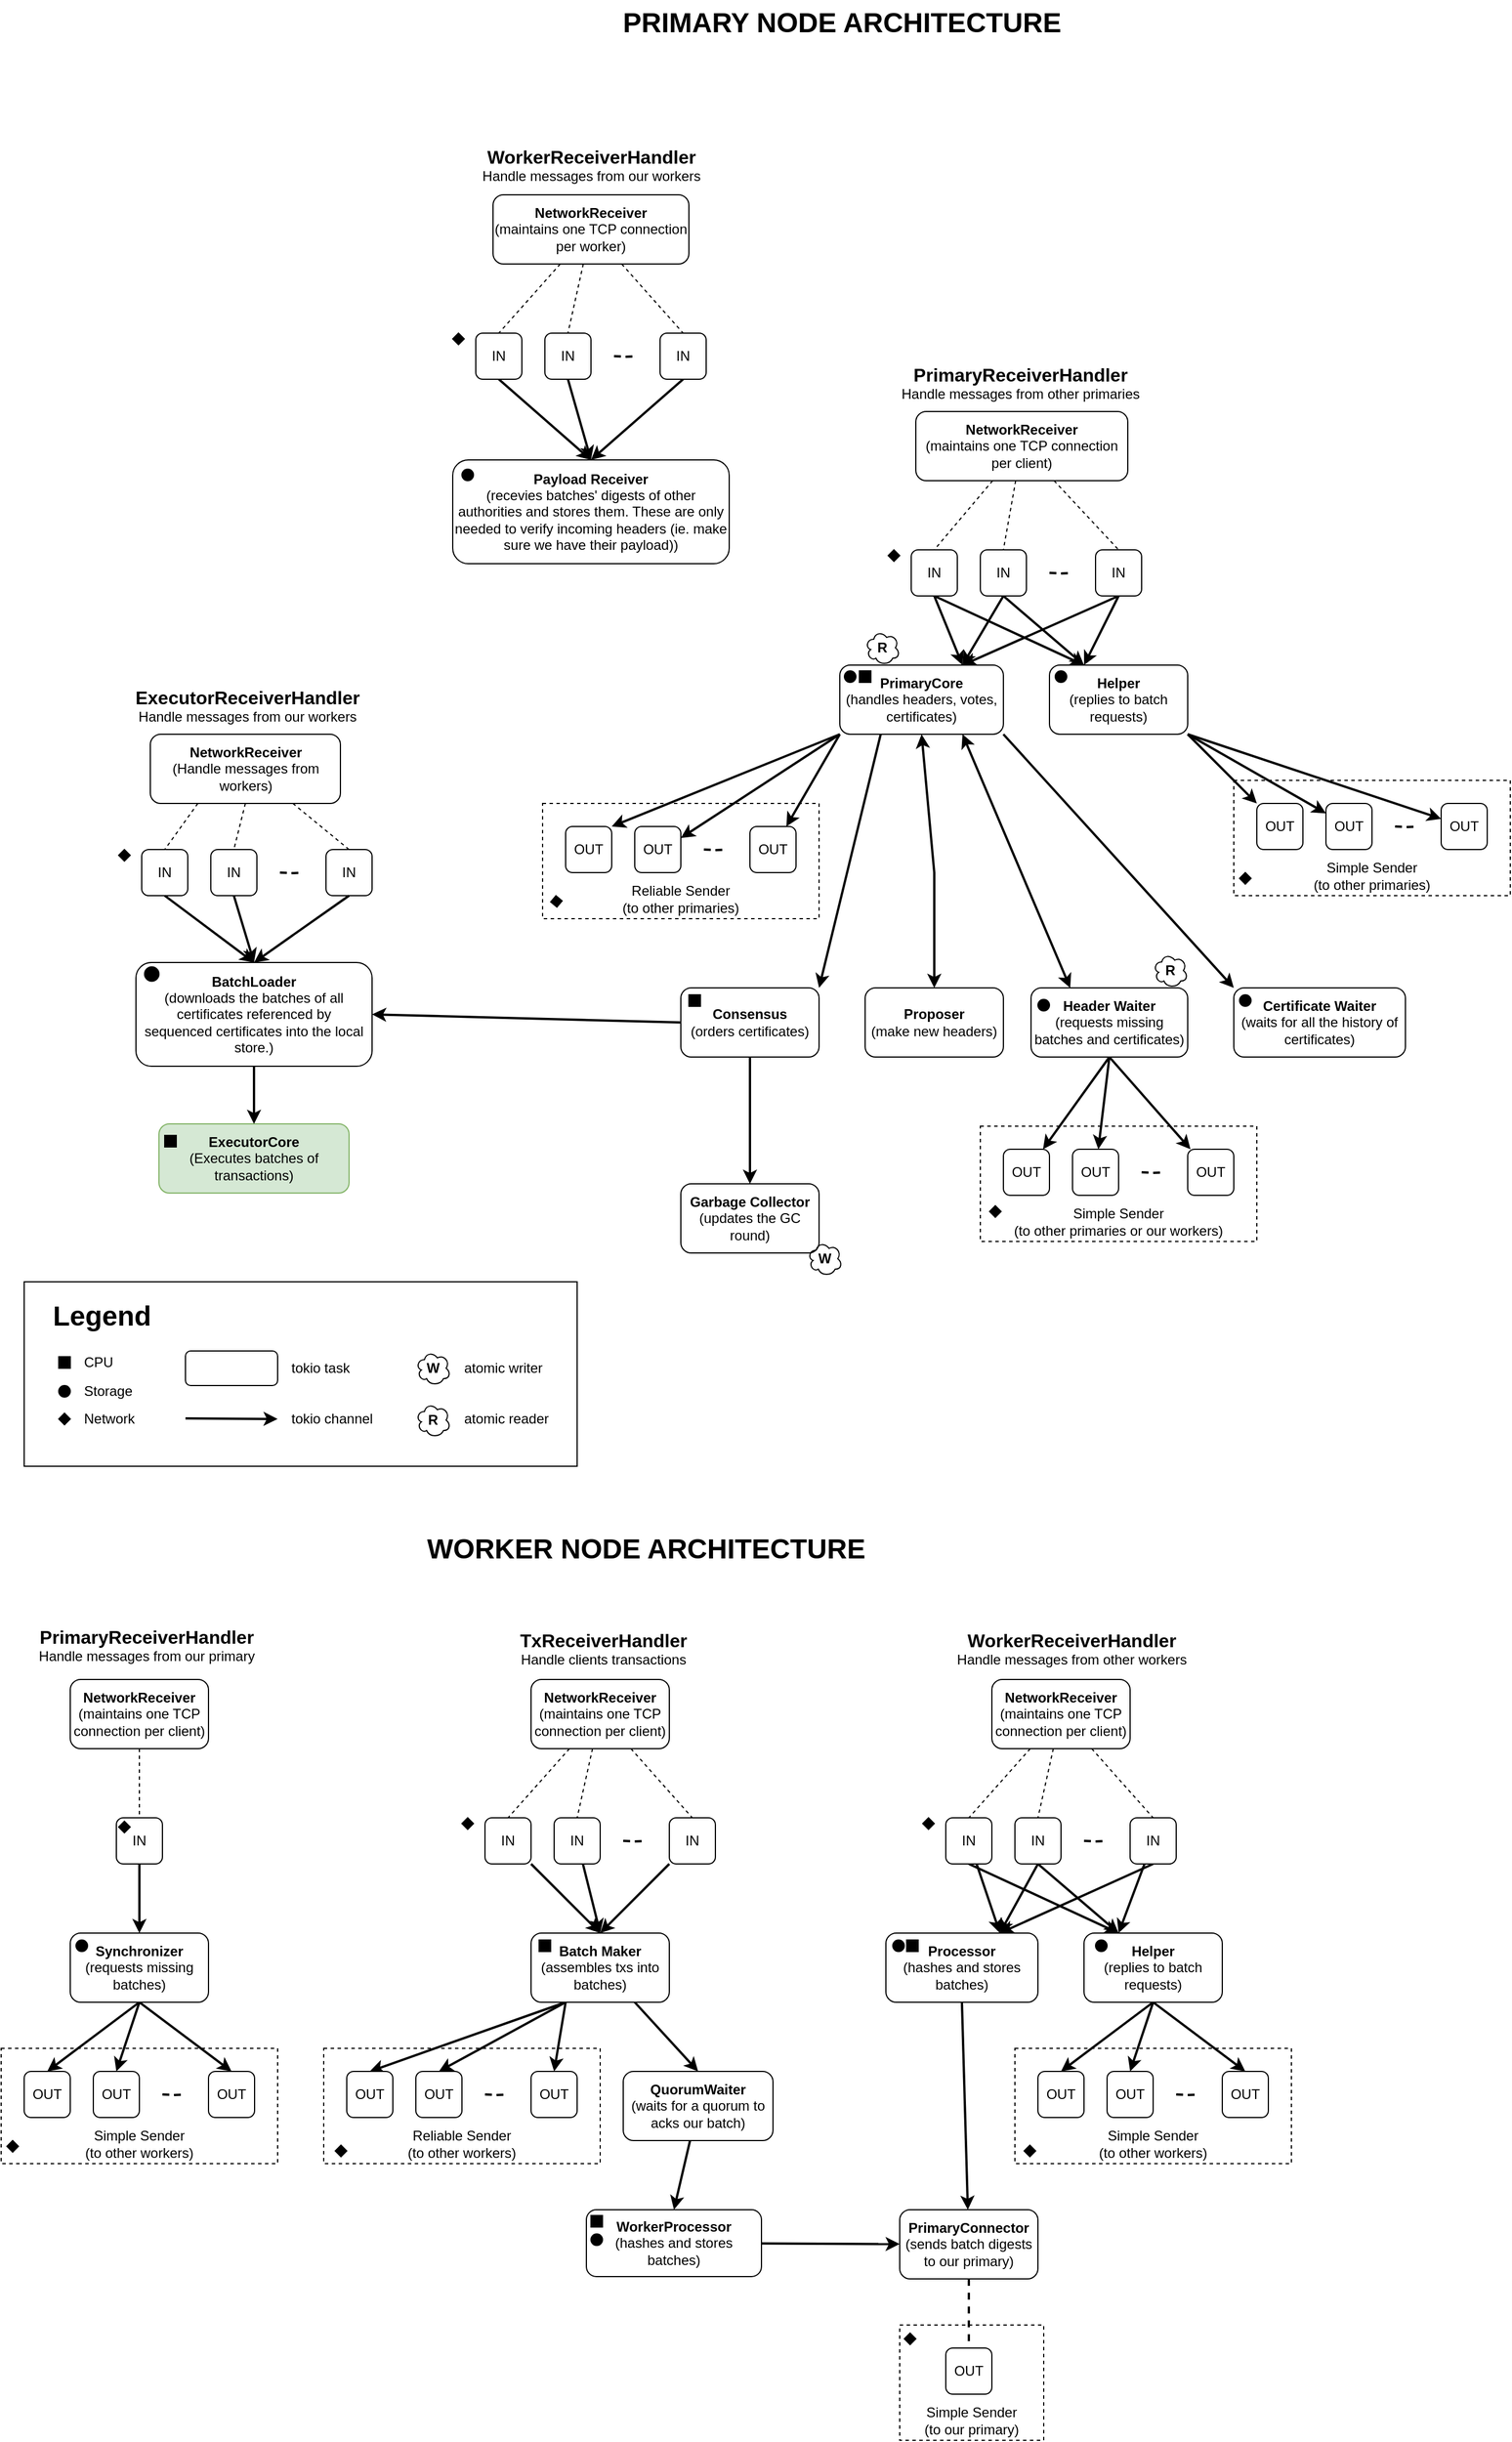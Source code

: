 <mxfile version="20.7.4" type="device"><diagram name="Mundis Architecture" id="eWdeT5AcJQXGYYXO-Hpa"><mxGraphModel dx="938" dy="1017" grid="0" gridSize="10" guides="1" tooltips="1" connect="1" arrows="1" fold="1" page="0" pageScale="1" pageWidth="850" pageHeight="1100" math="0" shadow="0"><root><mxCell id="0"/><mxCell id="1" parent="0"/><mxCell id="_RsEXBhHLz2z6lFNZUiC-2" style="edgeStyle=none;rounded=0;jumpSize=6;orthogonalLoop=1;jettySize=auto;html=1;startArrow=none;startFill=0;endArrow=classic;endFill=1;strokeWidth=2;entryX=0.5;entryY=0;entryDx=0;entryDy=0;exitX=0.5;exitY=1;exitDx=0;exitDy=0;" parent="1" source="_RsEXBhHLz2z6lFNZUiC-3" target="_RsEXBhHLz2z6lFNZUiC-42" edge="1"><mxGeometry relative="1" as="geometry"/></mxCell><mxCell id="_RsEXBhHLz2z6lFNZUiC-3" value="IN" style="rounded=1;whiteSpace=wrap;html=1;" parent="1" vertex="1"><mxGeometry x="482" y="162" width="40" height="40" as="geometry"/></mxCell><mxCell id="_RsEXBhHLz2z6lFNZUiC-4" style="edgeStyle=none;rounded=0;jumpSize=6;orthogonalLoop=1;jettySize=auto;html=1;entryX=0.5;entryY=0;entryDx=0;entryDy=0;strokeWidth=1;endArrow=none;endFill=0;dashed=1;" parent="1" source="_RsEXBhHLz2z6lFNZUiC-7" target="_RsEXBhHLz2z6lFNZUiC-11" edge="1"><mxGeometry relative="1" as="geometry"/></mxCell><mxCell id="_RsEXBhHLz2z6lFNZUiC-5" style="edgeStyle=none;rounded=0;jumpSize=6;orthogonalLoop=1;jettySize=auto;html=1;entryX=0.5;entryY=0;entryDx=0;entryDy=0;strokeWidth=1;endArrow=none;endFill=0;dashed=1;" parent="1" source="_RsEXBhHLz2z6lFNZUiC-7" target="_RsEXBhHLz2z6lFNZUiC-3" edge="1"><mxGeometry relative="1" as="geometry"/></mxCell><mxCell id="_RsEXBhHLz2z6lFNZUiC-6" style="edgeStyle=none;rounded=0;jumpSize=6;orthogonalLoop=1;jettySize=auto;html=1;entryX=0.5;entryY=0;entryDx=0;entryDy=0;strokeWidth=1;endArrow=none;endFill=0;dashed=1;" parent="1" source="_RsEXBhHLz2z6lFNZUiC-7" target="_RsEXBhHLz2z6lFNZUiC-9" edge="1"><mxGeometry relative="1" as="geometry"/></mxCell><mxCell id="_RsEXBhHLz2z6lFNZUiC-7" value="&lt;b&gt;NetworkReceiver&lt;br&gt;&lt;/b&gt;(maintains one TCP connection per worker)" style="rounded=1;whiteSpace=wrap;html=1;" parent="1" vertex="1"><mxGeometry x="497" y="42" width="170" height="60" as="geometry"/></mxCell><mxCell id="_RsEXBhHLz2z6lFNZUiC-8" style="edgeStyle=none;rounded=0;jumpSize=6;orthogonalLoop=1;jettySize=auto;html=1;startArrow=none;startFill=0;endArrow=classic;endFill=1;strokeWidth=2;entryX=0.5;entryY=0;entryDx=0;entryDy=0;exitX=0.5;exitY=1;exitDx=0;exitDy=0;" parent="1" source="_RsEXBhHLz2z6lFNZUiC-9" target="_RsEXBhHLz2z6lFNZUiC-42" edge="1"><mxGeometry relative="1" as="geometry"/></mxCell><mxCell id="_RsEXBhHLz2z6lFNZUiC-9" value="IN" style="rounded=1;whiteSpace=wrap;html=1;" parent="1" vertex="1"><mxGeometry x="642" y="162" width="40" height="40" as="geometry"/></mxCell><mxCell id="_RsEXBhHLz2z6lFNZUiC-10" style="edgeStyle=none;rounded=0;jumpSize=6;orthogonalLoop=1;jettySize=auto;html=1;startArrow=none;startFill=0;endArrow=classic;endFill=1;strokeWidth=2;entryX=0.5;entryY=0;entryDx=0;entryDy=0;exitX=0.5;exitY=1;exitDx=0;exitDy=0;" parent="1" source="_RsEXBhHLz2z6lFNZUiC-11" target="_RsEXBhHLz2z6lFNZUiC-42" edge="1"><mxGeometry relative="1" as="geometry"/></mxCell><mxCell id="_RsEXBhHLz2z6lFNZUiC-11" value="IN" style="rounded=1;whiteSpace=wrap;html=1;" parent="1" vertex="1"><mxGeometry x="542" y="162" width="40" height="40" as="geometry"/></mxCell><mxCell id="_RsEXBhHLz2z6lFNZUiC-12" value="" style="endArrow=none;dashed=1;html=1;rounded=0;edgeStyle=orthogonalEdgeStyle;jumpSize=6;strokeWidth=2;" parent="1" edge="1"><mxGeometry width="50" height="50" relative="1" as="geometry"><mxPoint x="602" y="182.0" as="sourcePoint"/><mxPoint x="622" y="182.0" as="targetPoint"/></mxGeometry></mxCell><mxCell id="_RsEXBhHLz2z6lFNZUiC-13" value="" style="rhombus;whiteSpace=wrap;html=1;strokeColor=#000000;fillColor=#000000;align=center;" parent="1" vertex="1"><mxGeometry x="462" y="162" width="10" height="10" as="geometry"/></mxCell><mxCell id="_RsEXBhHLz2z6lFNZUiC-14" style="edgeStyle=none;rounded=0;jumpSize=6;orthogonalLoop=1;jettySize=auto;html=1;startArrow=none;startFill=0;endArrow=classic;endFill=1;strokeWidth=2;entryX=0.75;entryY=0;entryDx=0;entryDy=0;exitX=0.5;exitY=1;exitDx=0;exitDy=0;" parent="1" source="_RsEXBhHLz2z6lFNZUiC-16" target="_RsEXBhHLz2z6lFNZUiC-40" edge="1"><mxGeometry relative="1" as="geometry"/></mxCell><mxCell id="_RsEXBhHLz2z6lFNZUiC-15" style="edgeStyle=none;rounded=0;jumpSize=6;orthogonalLoop=1;jettySize=auto;html=1;startArrow=none;startFill=0;endArrow=classic;endFill=1;strokeWidth=2;exitX=0.5;exitY=1;exitDx=0;exitDy=0;entryX=0.25;entryY=0;entryDx=0;entryDy=0;" parent="1" source="_RsEXBhHLz2z6lFNZUiC-16" target="_RsEXBhHLz2z6lFNZUiC-52" edge="1"><mxGeometry relative="1" as="geometry"/></mxCell><mxCell id="_RsEXBhHLz2z6lFNZUiC-16" value="IN" style="rounded=1;whiteSpace=wrap;html=1;" parent="1" vertex="1"><mxGeometry x="860" y="350" width="40" height="40" as="geometry"/></mxCell><mxCell id="_RsEXBhHLz2z6lFNZUiC-17" style="edgeStyle=none;rounded=0;jumpSize=6;orthogonalLoop=1;jettySize=auto;html=1;entryX=0.5;entryY=0;entryDx=0;entryDy=0;strokeWidth=1;endArrow=none;endFill=0;dashed=1;" parent="1" source="_RsEXBhHLz2z6lFNZUiC-20" target="_RsEXBhHLz2z6lFNZUiC-26" edge="1"><mxGeometry relative="1" as="geometry"/></mxCell><mxCell id="_RsEXBhHLz2z6lFNZUiC-18" style="edgeStyle=none;rounded=0;jumpSize=6;orthogonalLoop=1;jettySize=auto;html=1;entryX=0.5;entryY=0;entryDx=0;entryDy=0;strokeWidth=1;endArrow=none;endFill=0;dashed=1;" parent="1" source="_RsEXBhHLz2z6lFNZUiC-20" target="_RsEXBhHLz2z6lFNZUiC-16" edge="1"><mxGeometry relative="1" as="geometry"/></mxCell><mxCell id="_RsEXBhHLz2z6lFNZUiC-19" style="edgeStyle=none;rounded=0;jumpSize=6;orthogonalLoop=1;jettySize=auto;html=1;entryX=0.5;entryY=0;entryDx=0;entryDy=0;strokeWidth=1;endArrow=none;endFill=0;dashed=1;" parent="1" source="_RsEXBhHLz2z6lFNZUiC-20" target="_RsEXBhHLz2z6lFNZUiC-23" edge="1"><mxGeometry relative="1" as="geometry"/></mxCell><mxCell id="_RsEXBhHLz2z6lFNZUiC-20" value="&lt;b&gt;NetworkReceiver&lt;br&gt;&lt;/b&gt;(maintains one TCP connection per client)" style="rounded=1;whiteSpace=wrap;html=1;" parent="1" vertex="1"><mxGeometry x="864" y="230" width="184" height="60" as="geometry"/></mxCell><mxCell id="_RsEXBhHLz2z6lFNZUiC-21" style="edgeStyle=none;rounded=0;jumpSize=6;orthogonalLoop=1;jettySize=auto;html=1;startArrow=none;startFill=0;endArrow=classic;endFill=1;strokeWidth=2;exitX=0.5;exitY=1;exitDx=0;exitDy=0;entryX=0.75;entryY=0;entryDx=0;entryDy=0;" parent="1" source="_RsEXBhHLz2z6lFNZUiC-23" target="_RsEXBhHLz2z6lFNZUiC-40" edge="1"><mxGeometry relative="1" as="geometry"/></mxCell><mxCell id="_RsEXBhHLz2z6lFNZUiC-22" style="edgeStyle=none;rounded=0;jumpSize=6;orthogonalLoop=1;jettySize=auto;html=1;startArrow=none;startFill=0;endArrow=classic;endFill=1;strokeWidth=2;exitX=0.5;exitY=1;exitDx=0;exitDy=0;entryX=0.25;entryY=0;entryDx=0;entryDy=0;" parent="1" source="_RsEXBhHLz2z6lFNZUiC-23" target="_RsEXBhHLz2z6lFNZUiC-52" edge="1"><mxGeometry relative="1" as="geometry"/></mxCell><mxCell id="_RsEXBhHLz2z6lFNZUiC-23" value="IN" style="rounded=1;whiteSpace=wrap;html=1;" parent="1" vertex="1"><mxGeometry x="1020" y="350" width="40" height="40" as="geometry"/></mxCell><mxCell id="_RsEXBhHLz2z6lFNZUiC-24" style="edgeStyle=none;rounded=0;jumpSize=6;orthogonalLoop=1;jettySize=auto;html=1;startArrow=none;startFill=0;endArrow=classic;endFill=1;strokeWidth=2;exitX=0.5;exitY=1;exitDx=0;exitDy=0;entryX=0.75;entryY=0;entryDx=0;entryDy=0;" parent="1" source="_RsEXBhHLz2z6lFNZUiC-26" target="_RsEXBhHLz2z6lFNZUiC-40" edge="1"><mxGeometry relative="1" as="geometry"/></mxCell><mxCell id="_RsEXBhHLz2z6lFNZUiC-25" style="edgeStyle=none;rounded=0;jumpSize=6;orthogonalLoop=1;jettySize=auto;html=1;startArrow=none;startFill=0;endArrow=classic;endFill=1;strokeWidth=2;exitX=0.5;exitY=1;exitDx=0;exitDy=0;entryX=0.25;entryY=0;entryDx=0;entryDy=0;" parent="1" source="_RsEXBhHLz2z6lFNZUiC-26" target="_RsEXBhHLz2z6lFNZUiC-52" edge="1"><mxGeometry relative="1" as="geometry"><mxPoint x="990" y="440" as="targetPoint"/></mxGeometry></mxCell><mxCell id="_RsEXBhHLz2z6lFNZUiC-26" value="IN" style="rounded=1;whiteSpace=wrap;html=1;" parent="1" vertex="1"><mxGeometry x="920" y="350" width="40" height="40" as="geometry"/></mxCell><mxCell id="_RsEXBhHLz2z6lFNZUiC-27" value="" style="endArrow=none;dashed=1;html=1;rounded=0;edgeStyle=orthogonalEdgeStyle;jumpSize=6;strokeWidth=2;" parent="1" edge="1"><mxGeometry width="50" height="50" relative="1" as="geometry"><mxPoint x="980" y="370.0" as="sourcePoint"/><mxPoint x="1000" y="370.0" as="targetPoint"/></mxGeometry></mxCell><mxCell id="_RsEXBhHLz2z6lFNZUiC-28" value="" style="rhombus;whiteSpace=wrap;html=1;strokeColor=#000000;fillColor=#000000;align=center;" parent="1" vertex="1"><mxGeometry x="840" y="350" width="10" height="10" as="geometry"/></mxCell><mxCell id="_RsEXBhHLz2z6lFNZUiC-29" value="&lt;font style=&quot;&quot;&gt;&lt;span style=&quot;font-size: 16px;&quot;&gt;&lt;b&gt;WorkerReceiverHandler&lt;br&gt;&lt;/b&gt;&lt;/span&gt;Handle messages from our workers&lt;br&gt;&lt;/font&gt;" style="text;html=1;strokeColor=none;fillColor=none;align=center;verticalAlign=middle;whiteSpace=wrap;rounded=0;dashed=1;" parent="1" vertex="1"><mxGeometry x="477.5" y="-16" width="209" height="64" as="geometry"/></mxCell><mxCell id="_RsEXBhHLz2z6lFNZUiC-30" value="&lt;font style=&quot;&quot;&gt;&lt;span style=&quot;font-size: 16px;&quot;&gt;&lt;b&gt;PrimaryReceiverHandler&lt;/b&gt;&lt;/span&gt;&lt;br&gt;&lt;font style=&quot;font-size: 12px;&quot;&gt;Handle messages from other primaries&lt;/font&gt;&lt;/font&gt;" style="text;html=1;strokeColor=none;fillColor=none;align=center;verticalAlign=middle;whiteSpace=wrap;rounded=0;dashed=1;" parent="1" vertex="1"><mxGeometry x="849" y="172" width="212" height="65" as="geometry"/></mxCell><mxCell id="_RsEXBhHLz2z6lFNZUiC-33" style="edgeStyle=none;rounded=0;jumpSize=6;orthogonalLoop=1;jettySize=auto;html=1;startArrow=none;startFill=0;endArrow=classic;endFill=1;strokeWidth=2;exitX=0;exitY=1;exitDx=0;exitDy=0;" parent="1" source="_RsEXBhHLz2z6lFNZUiC-40" target="_RsEXBhHLz2z6lFNZUiC-57" edge="1"><mxGeometry relative="1" as="geometry"/></mxCell><mxCell id="_RsEXBhHLz2z6lFNZUiC-34" style="edgeStyle=none;rounded=0;jumpSize=6;orthogonalLoop=1;jettySize=auto;html=1;startArrow=none;startFill=0;endArrow=classic;endFill=1;strokeWidth=2;entryX=1;entryY=0;entryDx=0;entryDy=0;exitX=0;exitY=1;exitDx=0;exitDy=0;" parent="1" source="_RsEXBhHLz2z6lFNZUiC-40" target="_RsEXBhHLz2z6lFNZUiC-56" edge="1"><mxGeometry relative="1" as="geometry"><mxPoint x="710" y="530" as="targetPoint"/></mxGeometry></mxCell><mxCell id="_RsEXBhHLz2z6lFNZUiC-35" style="edgeStyle=none;rounded=0;jumpSize=6;orthogonalLoop=1;jettySize=auto;html=1;entryX=1;entryY=0.25;entryDx=0;entryDy=0;startArrow=none;startFill=0;endArrow=classic;endFill=1;strokeWidth=2;exitX=0;exitY=1;exitDx=0;exitDy=0;" parent="1" source="_RsEXBhHLz2z6lFNZUiC-40" target="_RsEXBhHLz2z6lFNZUiC-58" edge="1"><mxGeometry relative="1" as="geometry"/></mxCell><mxCell id="_RsEXBhHLz2z6lFNZUiC-36" style="edgeStyle=none;rounded=0;jumpSize=6;orthogonalLoop=1;jettySize=auto;html=1;exitX=0.5;exitY=1;exitDx=0;exitDy=0;entryX=0.5;entryY=0;entryDx=0;entryDy=0;startArrow=classic;startFill=1;endArrow=classic;endFill=1;strokeWidth=2;" parent="1" source="_RsEXBhHLz2z6lFNZUiC-40" target="_RsEXBhHLz2z6lFNZUiC-48" edge="1"><mxGeometry relative="1" as="geometry"><Array as="points"><mxPoint x="880" y="630"/></Array></mxGeometry></mxCell><mxCell id="_RsEXBhHLz2z6lFNZUiC-37" style="edgeStyle=none;rounded=0;jumpSize=6;orthogonalLoop=1;jettySize=auto;html=1;entryX=1;entryY=0;entryDx=0;entryDy=0;startArrow=none;startFill=0;endArrow=classic;endFill=1;strokeWidth=2;exitX=0.25;exitY=1;exitDx=0;exitDy=0;" parent="1" source="_RsEXBhHLz2z6lFNZUiC-40" target="_RsEXBhHLz2z6lFNZUiC-54" edge="1"><mxGeometry relative="1" as="geometry"/></mxCell><mxCell id="_RsEXBhHLz2z6lFNZUiC-38" style="edgeStyle=none;rounded=0;jumpSize=6;orthogonalLoop=1;jettySize=auto;html=1;entryX=0.25;entryY=0;entryDx=0;entryDy=0;startArrow=classic;startFill=1;endArrow=classic;endFill=1;strokeWidth=2;exitX=0.75;exitY=1;exitDx=0;exitDy=0;" parent="1" source="_RsEXBhHLz2z6lFNZUiC-40" target="_RsEXBhHLz2z6lFNZUiC-46" edge="1"><mxGeometry relative="1" as="geometry"/></mxCell><mxCell id="_RsEXBhHLz2z6lFNZUiC-39" style="edgeStyle=none;rounded=0;jumpSize=6;orthogonalLoop=1;jettySize=auto;html=1;entryX=0;entryY=0;entryDx=0;entryDy=0;startArrow=none;startFill=0;endArrow=classic;endFill=1;strokeWidth=2;exitX=1;exitY=1;exitDx=0;exitDy=0;" parent="1" source="_RsEXBhHLz2z6lFNZUiC-40" target="_RsEXBhHLz2z6lFNZUiC-47" edge="1"><mxGeometry relative="1" as="geometry"/></mxCell><mxCell id="_RsEXBhHLz2z6lFNZUiC-40" value="&lt;b&gt;PrimaryCore&lt;br&gt;&lt;/b&gt;(handles headers, votes, certificates)" style="rounded=1;whiteSpace=wrap;html=1;" parent="1" vertex="1"><mxGeometry x="798" y="450" width="142" height="60" as="geometry"/></mxCell><mxCell id="_RsEXBhHLz2z6lFNZUiC-41" value="&lt;b&gt;Garbage Collector&lt;br&gt;&lt;/b&gt;(updates the GC round)" style="rounded=1;whiteSpace=wrap;html=1;" parent="1" vertex="1"><mxGeometry x="660" y="900" width="120" height="60" as="geometry"/></mxCell><mxCell id="_RsEXBhHLz2z6lFNZUiC-42" value="&lt;b&gt;Payload Receiver&lt;br&gt;&lt;/b&gt;(recevies batches' digests of other authorities and stores them. These are only needed to verify incoming headers (ie. make sure we have their payload))" style="rounded=1;whiteSpace=wrap;html=1;" parent="1" vertex="1"><mxGeometry x="462" y="272" width="240" height="90" as="geometry"/></mxCell><mxCell id="_RsEXBhHLz2z6lFNZUiC-43" style="edgeStyle=none;rounded=0;jumpSize=6;orthogonalLoop=1;jettySize=auto;html=1;startArrow=none;startFill=0;endArrow=classic;endFill=1;strokeWidth=2;exitX=0.5;exitY=1;exitDx=0;exitDy=0;" parent="1" source="_RsEXBhHLz2z6lFNZUiC-46" target="_RsEXBhHLz2z6lFNZUiC-69" edge="1"><mxGeometry relative="1" as="geometry"/></mxCell><mxCell id="_RsEXBhHLz2z6lFNZUiC-44" style="edgeStyle=none;rounded=0;jumpSize=6;orthogonalLoop=1;jettySize=auto;html=1;startArrow=none;startFill=0;endArrow=classic;endFill=1;strokeWidth=2;exitX=0.5;exitY=1;exitDx=0;exitDy=0;" parent="1" source="_RsEXBhHLz2z6lFNZUiC-46" target="_RsEXBhHLz2z6lFNZUiC-68" edge="1"><mxGeometry relative="1" as="geometry"/></mxCell><mxCell id="_RsEXBhHLz2z6lFNZUiC-45" style="edgeStyle=none;rounded=0;jumpSize=6;orthogonalLoop=1;jettySize=auto;html=1;startArrow=none;startFill=0;endArrow=classic;endFill=1;strokeWidth=2;exitX=0.5;exitY=1;exitDx=0;exitDy=0;" parent="1" source="_RsEXBhHLz2z6lFNZUiC-46" target="_RsEXBhHLz2z6lFNZUiC-67" edge="1"><mxGeometry relative="1" as="geometry"/></mxCell><mxCell id="_RsEXBhHLz2z6lFNZUiC-46" value="&lt;b&gt;Header Waiter&lt;br&gt;&lt;/b&gt;(requests missing batches and certificates)" style="rounded=1;whiteSpace=wrap;html=1;" parent="1" vertex="1"><mxGeometry x="964" y="730" width="136" height="60" as="geometry"/></mxCell><mxCell id="_RsEXBhHLz2z6lFNZUiC-47" value="&lt;b&gt;Certificate Waiter&lt;br&gt;&lt;/b&gt;(waits for all the history of certificates)" style="rounded=1;whiteSpace=wrap;html=1;" parent="1" vertex="1"><mxGeometry x="1140" y="730" width="149" height="60" as="geometry"/></mxCell><mxCell id="_RsEXBhHLz2z6lFNZUiC-48" value="&lt;b&gt;Proposer&lt;br&gt;&lt;/b&gt;(make new headers)" style="rounded=1;whiteSpace=wrap;html=1;" parent="1" vertex="1"><mxGeometry x="820" y="730" width="120" height="60" as="geometry"/></mxCell><mxCell id="_RsEXBhHLz2z6lFNZUiC-49" style="edgeStyle=none;rounded=0;jumpSize=6;orthogonalLoop=1;jettySize=auto;html=1;endArrow=classic;endFill=1;strokeWidth=2;startArrow=none;startFill=0;exitX=1;exitY=1;exitDx=0;exitDy=0;" parent="1" source="_RsEXBhHLz2z6lFNZUiC-52" target="_RsEXBhHLz2z6lFNZUiC-63" edge="1"><mxGeometry relative="1" as="geometry"/></mxCell><mxCell id="_RsEXBhHLz2z6lFNZUiC-50" style="edgeStyle=none;rounded=0;jumpSize=6;orthogonalLoop=1;jettySize=auto;html=1;endArrow=classic;endFill=1;strokeWidth=2;startArrow=none;startFill=0;exitX=1;exitY=1;exitDx=0;exitDy=0;" parent="1" source="_RsEXBhHLz2z6lFNZUiC-52" target="_RsEXBhHLz2z6lFNZUiC-64" edge="1"><mxGeometry relative="1" as="geometry"/></mxCell><mxCell id="_RsEXBhHLz2z6lFNZUiC-51" style="edgeStyle=none;rounded=0;jumpSize=6;orthogonalLoop=1;jettySize=auto;html=1;endArrow=classic;endFill=1;strokeWidth=2;startArrow=none;startFill=0;exitX=1;exitY=1;exitDx=0;exitDy=0;" parent="1" source="_RsEXBhHLz2z6lFNZUiC-52" target="_RsEXBhHLz2z6lFNZUiC-62" edge="1"><mxGeometry relative="1" as="geometry"/></mxCell><mxCell id="_RsEXBhHLz2z6lFNZUiC-52" value="&lt;b&gt;Helper&lt;br&gt;&lt;/b&gt;(replies to batch requests)" style="rounded=1;whiteSpace=wrap;html=1;" parent="1" vertex="1"><mxGeometry x="980" y="450" width="120" height="60" as="geometry"/></mxCell><mxCell id="_RsEXBhHLz2z6lFNZUiC-53" style="edgeStyle=none;rounded=0;jumpSize=6;orthogonalLoop=1;jettySize=auto;html=1;startArrow=none;startFill=0;endArrow=classic;endFill=1;strokeWidth=2;" parent="1" source="_RsEXBhHLz2z6lFNZUiC-54" target="_RsEXBhHLz2z6lFNZUiC-41" edge="1"><mxGeometry relative="1" as="geometry"/></mxCell><mxCell id="_RsEXBhHLz2z6lFNZUiC-54" value="&lt;b&gt;Consensus&lt;br&gt;&lt;/b&gt;(orders certificates)" style="rounded=1;whiteSpace=wrap;html=1;" parent="1" vertex="1"><mxGeometry x="660" y="730" width="120" height="60" as="geometry"/></mxCell><mxCell id="_RsEXBhHLz2z6lFNZUiC-55" value="Reliable Sender&lt;br&gt;(to other primaries)" style="rounded=0;whiteSpace=wrap;html=1;fillColor=none;verticalAlign=bottom;dashed=1;" parent="1" vertex="1"><mxGeometry x="540" y="570" width="240" height="100" as="geometry"/></mxCell><mxCell id="_RsEXBhHLz2z6lFNZUiC-56" value="OUT" style="rounded=1;whiteSpace=wrap;html=1;" parent="1" vertex="1"><mxGeometry x="560" y="590" width="40" height="40" as="geometry"/></mxCell><mxCell id="_RsEXBhHLz2z6lFNZUiC-57" value="OUT" style="rounded=1;whiteSpace=wrap;html=1;" parent="1" vertex="1"><mxGeometry x="720" y="590" width="40" height="40" as="geometry"/></mxCell><mxCell id="_RsEXBhHLz2z6lFNZUiC-58" value="OUT" style="rounded=1;whiteSpace=wrap;html=1;" parent="1" vertex="1"><mxGeometry x="620" y="590" width="40" height="40" as="geometry"/></mxCell><mxCell id="_RsEXBhHLz2z6lFNZUiC-59" value="" style="endArrow=none;dashed=1;html=1;rounded=0;edgeStyle=orthogonalEdgeStyle;jumpSize=6;strokeWidth=2;" parent="1" edge="1"><mxGeometry width="50" height="50" relative="1" as="geometry"><mxPoint x="680" y="610.0" as="sourcePoint"/><mxPoint x="700" y="610.0" as="targetPoint"/></mxGeometry></mxCell><mxCell id="_RsEXBhHLz2z6lFNZUiC-61" value="Simple Sender&lt;br&gt;(to other primaries)" style="rounded=0;whiteSpace=wrap;html=1;fillColor=none;verticalAlign=bottom;dashed=1;" parent="1" vertex="1"><mxGeometry x="1140" y="550" width="240" height="100" as="geometry"/></mxCell><mxCell id="_RsEXBhHLz2z6lFNZUiC-62" value="OUT" style="rounded=1;whiteSpace=wrap;html=1;strokeWidth=1;" parent="1" vertex="1"><mxGeometry x="1160" y="570" width="40" height="40" as="geometry"/></mxCell><mxCell id="_RsEXBhHLz2z6lFNZUiC-63" value="OUT" style="rounded=1;whiteSpace=wrap;html=1;" parent="1" vertex="1"><mxGeometry x="1320" y="570" width="40" height="40" as="geometry"/></mxCell><mxCell id="_RsEXBhHLz2z6lFNZUiC-64" value="OUT" style="rounded=1;whiteSpace=wrap;html=1;strokeWidth=1;" parent="1" vertex="1"><mxGeometry x="1220" y="570" width="40" height="40" as="geometry"/></mxCell><mxCell id="_RsEXBhHLz2z6lFNZUiC-65" value="" style="rhombus;whiteSpace=wrap;html=1;strokeColor=#000000;fillColor=#000000;align=center;strokeWidth=1;" parent="1" vertex="1"><mxGeometry x="1145" y="630" width="10" height="10" as="geometry"/></mxCell><mxCell id="_RsEXBhHLz2z6lFNZUiC-66" value="Simple Sender&lt;br&gt;(to other primaries or our workers)" style="rounded=0;whiteSpace=wrap;html=1;fillColor=none;verticalAlign=bottom;dashed=1;" parent="1" vertex="1"><mxGeometry x="920" y="850" width="240" height="100" as="geometry"/></mxCell><mxCell id="_RsEXBhHLz2z6lFNZUiC-67" value="OUT" style="rounded=1;whiteSpace=wrap;html=1;" parent="1" vertex="1"><mxGeometry x="940" y="870" width="40" height="40" as="geometry"/></mxCell><mxCell id="_RsEXBhHLz2z6lFNZUiC-68" value="OUT" style="rounded=1;whiteSpace=wrap;html=1;" parent="1" vertex="1"><mxGeometry x="1100" y="870" width="40" height="40" as="geometry"/></mxCell><mxCell id="_RsEXBhHLz2z6lFNZUiC-69" value="OUT" style="rounded=1;whiteSpace=wrap;html=1;" parent="1" vertex="1"><mxGeometry x="1000" y="870" width="40" height="40" as="geometry"/></mxCell><mxCell id="_RsEXBhHLz2z6lFNZUiC-70" value="" style="rhombus;whiteSpace=wrap;html=1;strokeColor=#000000;fillColor=#000000;align=center;" parent="1" vertex="1"><mxGeometry x="928" y="919" width="10" height="10" as="geometry"/></mxCell><mxCell id="_RsEXBhHLz2z6lFNZUiC-82" value="&lt;b&gt;W&lt;/b&gt;" style="ellipse;shape=cloud;whiteSpace=wrap;html=1;strokeColor=#000000;fillColor=none;align=center;" parent="1" vertex="1"><mxGeometry x="770" y="950" width="30" height="30" as="geometry"/></mxCell><mxCell id="_RsEXBhHLz2z6lFNZUiC-83" value="&lt;b&gt;R&lt;/b&gt;" style="ellipse;shape=cloud;whiteSpace=wrap;html=1;strokeColor=#000000;fillColor=none;align=center;" parent="1" vertex="1"><mxGeometry x="820" y="420" width="30" height="30" as="geometry"/></mxCell><mxCell id="_RsEXBhHLz2z6lFNZUiC-84" value="&lt;b&gt;R&lt;/b&gt;" style="ellipse;shape=cloud;whiteSpace=wrap;html=1;strokeColor=#000000;fillColor=none;align=center;strokeWidth=1;" parent="1" vertex="1"><mxGeometry x="1070" y="700" width="30" height="30" as="geometry"/></mxCell><mxCell id="_RsEXBhHLz2z6lFNZUiC-89" value="" style="endArrow=none;dashed=1;html=1;rounded=0;edgeStyle=orthogonalEdgeStyle;jumpSize=6;strokeWidth=2;" parent="1" edge="1"><mxGeometry width="50" height="50" relative="1" as="geometry"><mxPoint x="1280" y="590.0" as="sourcePoint"/><mxPoint x="1300" y="590.0" as="targetPoint"/></mxGeometry></mxCell><mxCell id="_RsEXBhHLz2z6lFNZUiC-90" value="" style="endArrow=none;dashed=1;html=1;rounded=0;edgeStyle=orthogonalEdgeStyle;jumpSize=6;strokeWidth=2;" parent="1" edge="1"><mxGeometry width="50" height="50" relative="1" as="geometry"><mxPoint x="1060" y="890.0" as="sourcePoint"/><mxPoint x="1080" y="890.0" as="targetPoint"/></mxGeometry></mxCell><mxCell id="_RsEXBhHLz2z6lFNZUiC-91" value="" style="ellipse;whiteSpace=wrap;html=1;aspect=fixed;align=center;fillColor=#000000;" parent="1" vertex="1"><mxGeometry x="470" y="280" width="10" height="10" as="geometry"/></mxCell><mxCell id="_RsEXBhHLz2z6lFNZUiC-92" value="" style="ellipse;whiteSpace=wrap;html=1;aspect=fixed;align=center;fillColor=#000000;" parent="1" vertex="1"><mxGeometry x="985" y="455" width="10" height="10" as="geometry"/></mxCell><mxCell id="_RsEXBhHLz2z6lFNZUiC-93" value="" style="ellipse;whiteSpace=wrap;html=1;aspect=fixed;align=center;fillColor=#000000;" parent="1" vertex="1"><mxGeometry x="802" y="455" width="10" height="10" as="geometry"/></mxCell><mxCell id="_RsEXBhHLz2z6lFNZUiC-94" value="" style="ellipse;whiteSpace=wrap;html=1;aspect=fixed;align=center;fillColor=#000000;" parent="1" vertex="1"><mxGeometry x="970" y="740" width="10" height="10" as="geometry"/></mxCell><mxCell id="_RsEXBhHLz2z6lFNZUiC-95" value="" style="ellipse;whiteSpace=wrap;html=1;aspect=fixed;align=center;fillColor=#000000;" parent="1" vertex="1"><mxGeometry x="1145" y="736" width="10" height="10" as="geometry"/></mxCell><mxCell id="_RsEXBhHLz2z6lFNZUiC-97" value="" style="rounded=0;whiteSpace=wrap;html=1;strokeColor=#000000;fillColor=#000000;align=center;" parent="1" vertex="1"><mxGeometry x="815" y="455" width="10" height="10" as="geometry"/></mxCell><mxCell id="_RsEXBhHLz2z6lFNZUiC-98" value="" style="rounded=0;whiteSpace=wrap;html=1;strokeColor=#000000;fillColor=#000000;align=center;" parent="1" vertex="1"><mxGeometry x="667" y="736" width="10" height="10" as="geometry"/></mxCell><mxCell id="_RsEXBhHLz2z6lFNZUiC-119" value="Reliable Sender&lt;br&gt;(to other workers)" style="rounded=0;whiteSpace=wrap;html=1;fillColor=none;verticalAlign=bottom;dashed=1;" parent="1" vertex="1"><mxGeometry x="350" y="1650" width="240" height="100" as="geometry"/></mxCell><mxCell id="_RsEXBhHLz2z6lFNZUiC-120" value="Simple Sender&lt;br&gt;(to other workers)" style="rounded=0;whiteSpace=wrap;html=1;fillColor=none;verticalAlign=bottom;dashed=1;" parent="1" vertex="1"><mxGeometry x="70" y="1650" width="240" height="100" as="geometry"/></mxCell><mxCell id="_RsEXBhHLz2z6lFNZUiC-121" value="Simple Sender&lt;br&gt;(to other workers)" style="rounded=0;whiteSpace=wrap;html=1;fillColor=none;verticalAlign=bottom;dashed=1;" parent="1" vertex="1"><mxGeometry x="950" y="1650" width="240" height="100" as="geometry"/></mxCell><mxCell id="_RsEXBhHLz2z6lFNZUiC-122" value="Simple Sender&lt;br&gt;(to our primary)" style="rounded=0;whiteSpace=wrap;html=1;fillColor=none;verticalAlign=bottom;dashed=1;" parent="1" vertex="1"><mxGeometry x="850" y="1890" width="125" height="100" as="geometry"/></mxCell><mxCell id="_RsEXBhHLz2z6lFNZUiC-123" style="edgeStyle=none;rounded=0;jumpSize=6;orthogonalLoop=1;jettySize=auto;html=1;entryX=0.5;entryY=0;entryDx=0;entryDy=0;strokeWidth=2;exitX=0.25;exitY=1;exitDx=0;exitDy=0;" parent="1" source="_RsEXBhHLz2z6lFNZUiC-127" target="_RsEXBhHLz2z6lFNZUiC-178" edge="1"><mxGeometry relative="1" as="geometry"/></mxCell><mxCell id="_RsEXBhHLz2z6lFNZUiC-124" style="edgeStyle=none;rounded=0;jumpSize=6;orthogonalLoop=1;jettySize=auto;html=1;entryX=0.5;entryY=0;entryDx=0;entryDy=0;strokeWidth=2;exitX=0.25;exitY=1;exitDx=0;exitDy=0;" parent="1" source="_RsEXBhHLz2z6lFNZUiC-127" target="_RsEXBhHLz2z6lFNZUiC-179" edge="1"><mxGeometry relative="1" as="geometry"/></mxCell><mxCell id="_RsEXBhHLz2z6lFNZUiC-125" style="edgeStyle=none;rounded=0;jumpSize=6;orthogonalLoop=1;jettySize=auto;html=1;entryX=0.5;entryY=0;entryDx=0;entryDy=0;strokeWidth=2;exitX=0.25;exitY=1;exitDx=0;exitDy=0;" parent="1" source="_RsEXBhHLz2z6lFNZUiC-127" target="_RsEXBhHLz2z6lFNZUiC-177" edge="1"><mxGeometry relative="1" as="geometry"/></mxCell><mxCell id="_RsEXBhHLz2z6lFNZUiC-126" style="edgeStyle=none;rounded=0;jumpSize=6;orthogonalLoop=1;jettySize=auto;html=1;entryX=0.5;entryY=0;entryDx=0;entryDy=0;strokeWidth=2;exitX=0.75;exitY=1;exitDx=0;exitDy=0;" parent="1" source="_RsEXBhHLz2z6lFNZUiC-127" target="_RsEXBhHLz2z6lFNZUiC-129" edge="1"><mxGeometry relative="1" as="geometry"/></mxCell><mxCell id="_RsEXBhHLz2z6lFNZUiC-127" value="&lt;b&gt;Batch Maker&lt;br&gt;&lt;/b&gt;(assembles txs into batches)" style="rounded=1;whiteSpace=wrap;html=1;" parent="1" vertex="1"><mxGeometry x="530" y="1550" width="120" height="60" as="geometry"/></mxCell><mxCell id="_RsEXBhHLz2z6lFNZUiC-128" style="edgeStyle=none;rounded=0;jumpSize=6;orthogonalLoop=1;jettySize=auto;html=1;entryX=0.5;entryY=0;entryDx=0;entryDy=0;strokeWidth=2;" parent="1" source="_RsEXBhHLz2z6lFNZUiC-129" target="_RsEXBhHLz2z6lFNZUiC-131" edge="1"><mxGeometry relative="1" as="geometry"/></mxCell><mxCell id="_RsEXBhHLz2z6lFNZUiC-129" value="&lt;b&gt;QuorumWaiter&lt;/b&gt;&lt;br&gt;(waits for a quorum to acks our batch)" style="rounded=1;whiteSpace=wrap;html=1;" parent="1" vertex="1"><mxGeometry x="610" y="1670" width="130" height="60" as="geometry"/></mxCell><mxCell id="_RsEXBhHLz2z6lFNZUiC-130" style="edgeStyle=none;rounded=0;jumpSize=6;orthogonalLoop=1;jettySize=auto;html=1;strokeWidth=2;" parent="1" source="_RsEXBhHLz2z6lFNZUiC-131" target="_RsEXBhHLz2z6lFNZUiC-171" edge="1"><mxGeometry relative="1" as="geometry"/></mxCell><mxCell id="_RsEXBhHLz2z6lFNZUiC-131" value="&lt;b&gt;WorkerProcessor&lt;br&gt;&lt;/b&gt;(hashes and stores batches)" style="rounded=1;whiteSpace=wrap;html=1;" parent="1" vertex="1"><mxGeometry x="578" y="1790" width="152" height="58" as="geometry"/></mxCell><mxCell id="_RsEXBhHLz2z6lFNZUiC-132" style="edgeStyle=none;rounded=0;jumpSize=6;orthogonalLoop=1;jettySize=auto;html=1;strokeWidth=2;entryX=0.5;entryY=0;entryDx=0;entryDy=0;" parent="1" source="_RsEXBhHLz2z6lFNZUiC-133" target="_RsEXBhHLz2z6lFNZUiC-127" edge="1"><mxGeometry relative="1" as="geometry"/></mxCell><mxCell id="_RsEXBhHLz2z6lFNZUiC-133" value="IN" style="rounded=1;whiteSpace=wrap;html=1;" parent="1" vertex="1"><mxGeometry x="490" y="1450" width="40" height="40" as="geometry"/></mxCell><mxCell id="_RsEXBhHLz2z6lFNZUiC-134" style="edgeStyle=none;rounded=0;jumpSize=6;orthogonalLoop=1;jettySize=auto;html=1;exitX=0.5;exitY=1;exitDx=0;exitDy=0;entryX=0.5;entryY=0;entryDx=0;entryDy=0;strokeWidth=2;" parent="1" source="_RsEXBhHLz2z6lFNZUiC-137" target="_RsEXBhHLz2z6lFNZUiC-174" edge="1"><mxGeometry relative="1" as="geometry"/></mxCell><mxCell id="_RsEXBhHLz2z6lFNZUiC-135" style="edgeStyle=none;rounded=0;jumpSize=6;orthogonalLoop=1;jettySize=auto;html=1;entryX=0.5;entryY=0;entryDx=0;entryDy=0;strokeWidth=2;exitX=0.5;exitY=1;exitDx=0;exitDy=0;" parent="1" source="_RsEXBhHLz2z6lFNZUiC-137" target="_RsEXBhHLz2z6lFNZUiC-172" edge="1"><mxGeometry relative="1" as="geometry"/></mxCell><mxCell id="_RsEXBhHLz2z6lFNZUiC-136" style="edgeStyle=none;rounded=0;jumpSize=6;orthogonalLoop=1;jettySize=auto;html=1;entryX=0.5;entryY=0;entryDx=0;entryDy=0;strokeWidth=2;exitX=0.5;exitY=1;exitDx=0;exitDy=0;" parent="1" source="_RsEXBhHLz2z6lFNZUiC-137" target="_RsEXBhHLz2z6lFNZUiC-173" edge="1"><mxGeometry relative="1" as="geometry"/></mxCell><mxCell id="_RsEXBhHLz2z6lFNZUiC-137" value="&lt;b&gt;Helper&lt;br&gt;&lt;/b&gt;(replies to batch requests)" style="rounded=1;whiteSpace=wrap;html=1;" parent="1" vertex="1"><mxGeometry x="1010" y="1550" width="120" height="60" as="geometry"/></mxCell><mxCell id="_RsEXBhHLz2z6lFNZUiC-138" value="&lt;b&gt;Processor&lt;br&gt;&lt;/b&gt;(hashes and stores batches)" style="rounded=1;whiteSpace=wrap;html=1;" parent="1" vertex="1"><mxGeometry x="838" y="1550" width="132" height="60" as="geometry"/></mxCell><mxCell id="_RsEXBhHLz2z6lFNZUiC-139" style="rounded=0;jumpSize=6;orthogonalLoop=1;jettySize=auto;html=1;entryX=0.5;entryY=0;entryDx=0;entryDy=0;strokeWidth=2;exitX=0.5;exitY=1;exitDx=0;exitDy=0;" parent="1" source="_RsEXBhHLz2z6lFNZUiC-142" target="_RsEXBhHLz2z6lFNZUiC-181" edge="1"><mxGeometry relative="1" as="geometry"/></mxCell><mxCell id="_RsEXBhHLz2z6lFNZUiC-140" style="edgeStyle=none;rounded=0;jumpSize=6;orthogonalLoop=1;jettySize=auto;html=1;entryX=0.5;entryY=0;entryDx=0;entryDy=0;strokeWidth=2;exitX=0.5;exitY=1;exitDx=0;exitDy=0;" parent="1" source="_RsEXBhHLz2z6lFNZUiC-142" target="_RsEXBhHLz2z6lFNZUiC-183" edge="1"><mxGeometry relative="1" as="geometry"/></mxCell><mxCell id="_RsEXBhHLz2z6lFNZUiC-141" style="edgeStyle=none;rounded=0;jumpSize=6;orthogonalLoop=1;jettySize=auto;html=1;entryX=0.5;entryY=0;entryDx=0;entryDy=0;strokeWidth=2;exitX=0.5;exitY=1;exitDx=0;exitDy=0;" parent="1" source="_RsEXBhHLz2z6lFNZUiC-142" target="_RsEXBhHLz2z6lFNZUiC-182" edge="1"><mxGeometry relative="1" as="geometry"/></mxCell><mxCell id="_RsEXBhHLz2z6lFNZUiC-142" value="&lt;b&gt;Synchronizer&lt;br&gt;&lt;/b&gt;(requests missing batches)" style="rounded=1;whiteSpace=wrap;html=1;" parent="1" vertex="1"><mxGeometry x="130" y="1550" width="120" height="60" as="geometry"/></mxCell><mxCell id="_RsEXBhHLz2z6lFNZUiC-143" style="edgeStyle=none;rounded=0;jumpSize=6;orthogonalLoop=1;jettySize=auto;html=1;entryX=0.5;entryY=0;entryDx=0;entryDy=0;strokeWidth=1;endArrow=none;endFill=0;dashed=1;" parent="1" source="_RsEXBhHLz2z6lFNZUiC-146" target="_RsEXBhHLz2z6lFNZUiC-150" edge="1"><mxGeometry relative="1" as="geometry"/></mxCell><mxCell id="_RsEXBhHLz2z6lFNZUiC-144" style="edgeStyle=none;rounded=0;jumpSize=6;orthogonalLoop=1;jettySize=auto;html=1;entryX=0.5;entryY=0;entryDx=0;entryDy=0;strokeWidth=1;endArrow=none;endFill=0;dashed=1;" parent="1" source="_RsEXBhHLz2z6lFNZUiC-146" target="_RsEXBhHLz2z6lFNZUiC-133" edge="1"><mxGeometry relative="1" as="geometry"/></mxCell><mxCell id="_RsEXBhHLz2z6lFNZUiC-145" style="edgeStyle=none;rounded=0;jumpSize=6;orthogonalLoop=1;jettySize=auto;html=1;entryX=0.5;entryY=0;entryDx=0;entryDy=0;strokeWidth=1;endArrow=none;endFill=0;dashed=1;" parent="1" source="_RsEXBhHLz2z6lFNZUiC-146" target="_RsEXBhHLz2z6lFNZUiC-148" edge="1"><mxGeometry relative="1" as="geometry"/></mxCell><mxCell id="_RsEXBhHLz2z6lFNZUiC-146" value="&lt;b&gt;NetworkReceiver&lt;br&gt;&lt;/b&gt;(maintains one TCP connection per client)" style="rounded=1;whiteSpace=wrap;html=1;" parent="1" vertex="1"><mxGeometry x="530" y="1330" width="120" height="60" as="geometry"/></mxCell><mxCell id="_RsEXBhHLz2z6lFNZUiC-147" style="edgeStyle=none;rounded=0;jumpSize=6;orthogonalLoop=1;jettySize=auto;html=1;strokeWidth=2;entryX=0.5;entryY=0;entryDx=0;entryDy=0;" parent="1" source="_RsEXBhHLz2z6lFNZUiC-148" target="_RsEXBhHLz2z6lFNZUiC-127" edge="1"><mxGeometry relative="1" as="geometry"/></mxCell><mxCell id="_RsEXBhHLz2z6lFNZUiC-148" value="IN" style="rounded=1;whiteSpace=wrap;html=1;" parent="1" vertex="1"><mxGeometry x="650" y="1450" width="40" height="40" as="geometry"/></mxCell><mxCell id="_RsEXBhHLz2z6lFNZUiC-149" style="edgeStyle=none;rounded=0;jumpSize=6;orthogonalLoop=1;jettySize=auto;html=1;strokeWidth=2;entryX=0.5;entryY=0;entryDx=0;entryDy=0;" parent="1" source="_RsEXBhHLz2z6lFNZUiC-150" target="_RsEXBhHLz2z6lFNZUiC-127" edge="1"><mxGeometry relative="1" as="geometry"/></mxCell><mxCell id="_RsEXBhHLz2z6lFNZUiC-150" value="IN" style="rounded=1;whiteSpace=wrap;html=1;" parent="1" vertex="1"><mxGeometry x="550" y="1450" width="40" height="40" as="geometry"/></mxCell><mxCell id="_RsEXBhHLz2z6lFNZUiC-151" value="" style="endArrow=none;dashed=1;html=1;rounded=0;edgeStyle=orthogonalEdgeStyle;jumpSize=6;strokeWidth=2;" parent="1" edge="1"><mxGeometry width="50" height="50" relative="1" as="geometry"><mxPoint x="610" y="1470" as="sourcePoint"/><mxPoint x="630" y="1470" as="targetPoint"/></mxGeometry></mxCell><mxCell id="_RsEXBhHLz2z6lFNZUiC-152" style="edgeStyle=none;rounded=0;jumpSize=6;orthogonalLoop=1;jettySize=auto;html=1;entryX=0.75;entryY=0;entryDx=0;entryDy=0;strokeWidth=2;" parent="1" source="_RsEXBhHLz2z6lFNZUiC-154" target="_RsEXBhHLz2z6lFNZUiC-138" edge="1"><mxGeometry relative="1" as="geometry"/></mxCell><mxCell id="_RsEXBhHLz2z6lFNZUiC-153" style="edgeStyle=none;rounded=0;jumpSize=6;orthogonalLoop=1;jettySize=auto;html=1;strokeWidth=2;exitX=0.5;exitY=1;exitDx=0;exitDy=0;entryX=0.25;entryY=0;entryDx=0;entryDy=0;" parent="1" source="_RsEXBhHLz2z6lFNZUiC-154" target="_RsEXBhHLz2z6lFNZUiC-137" edge="1"><mxGeometry relative="1" as="geometry"/></mxCell><mxCell id="_RsEXBhHLz2z6lFNZUiC-154" value="IN" style="rounded=1;whiteSpace=wrap;html=1;" parent="1" vertex="1"><mxGeometry x="890" y="1450" width="40" height="40" as="geometry"/></mxCell><mxCell id="_RsEXBhHLz2z6lFNZUiC-155" style="edgeStyle=none;rounded=0;jumpSize=6;orthogonalLoop=1;jettySize=auto;html=1;entryX=0.5;entryY=0;entryDx=0;entryDy=0;strokeWidth=1;endArrow=none;endFill=0;dashed=1;" parent="1" source="_RsEXBhHLz2z6lFNZUiC-158" target="_RsEXBhHLz2z6lFNZUiC-164" edge="1"><mxGeometry relative="1" as="geometry"/></mxCell><mxCell id="_RsEXBhHLz2z6lFNZUiC-156" style="edgeStyle=none;rounded=0;jumpSize=6;orthogonalLoop=1;jettySize=auto;html=1;entryX=0.5;entryY=0;entryDx=0;entryDy=0;strokeWidth=1;endArrow=none;endFill=0;dashed=1;" parent="1" source="_RsEXBhHLz2z6lFNZUiC-158" target="_RsEXBhHLz2z6lFNZUiC-161" edge="1"><mxGeometry relative="1" as="geometry"/></mxCell><mxCell id="_RsEXBhHLz2z6lFNZUiC-157" style="edgeStyle=none;rounded=0;jumpSize=6;orthogonalLoop=1;jettySize=auto;html=1;entryX=0.5;entryY=0;entryDx=0;entryDy=0;strokeWidth=1;endArrow=none;endFill=0;dashed=1;" parent="1" source="_RsEXBhHLz2z6lFNZUiC-158" target="_RsEXBhHLz2z6lFNZUiC-154" edge="1"><mxGeometry relative="1" as="geometry"/></mxCell><mxCell id="_RsEXBhHLz2z6lFNZUiC-158" value="&lt;b&gt;NetworkReceiver&lt;br&gt;&lt;/b&gt;(maintains one TCP connection per client)" style="rounded=1;whiteSpace=wrap;html=1;" parent="1" vertex="1"><mxGeometry x="930" y="1330" width="120" height="60" as="geometry"/></mxCell><mxCell id="_RsEXBhHLz2z6lFNZUiC-159" style="edgeStyle=none;rounded=0;jumpSize=6;orthogonalLoop=1;jettySize=auto;html=1;strokeWidth=2;entryX=0.25;entryY=0;entryDx=0;entryDy=0;" parent="1" source="_RsEXBhHLz2z6lFNZUiC-161" target="_RsEXBhHLz2z6lFNZUiC-137" edge="1"><mxGeometry relative="1" as="geometry"/></mxCell><mxCell id="_RsEXBhHLz2z6lFNZUiC-160" style="edgeStyle=none;rounded=0;jumpSize=6;orthogonalLoop=1;jettySize=auto;html=1;strokeWidth=2;exitX=0.5;exitY=1;exitDx=0;exitDy=0;entryX=0.75;entryY=0;entryDx=0;entryDy=0;" parent="1" source="_RsEXBhHLz2z6lFNZUiC-161" target="_RsEXBhHLz2z6lFNZUiC-138" edge="1"><mxGeometry relative="1" as="geometry"/></mxCell><mxCell id="_RsEXBhHLz2z6lFNZUiC-161" value="IN" style="rounded=1;whiteSpace=wrap;html=1;" parent="1" vertex="1"><mxGeometry x="1050" y="1450" width="40" height="40" as="geometry"/></mxCell><mxCell id="_RsEXBhHLz2z6lFNZUiC-162" style="edgeStyle=none;rounded=0;jumpSize=6;orthogonalLoop=1;jettySize=auto;html=1;strokeWidth=2;exitX=0.5;exitY=1;exitDx=0;exitDy=0;entryX=0.75;entryY=0;entryDx=0;entryDy=0;" parent="1" source="_RsEXBhHLz2z6lFNZUiC-164" target="_RsEXBhHLz2z6lFNZUiC-138" edge="1"><mxGeometry relative="1" as="geometry"/></mxCell><mxCell id="_RsEXBhHLz2z6lFNZUiC-163" style="edgeStyle=none;rounded=0;jumpSize=6;orthogonalLoop=1;jettySize=auto;html=1;strokeWidth=2;exitX=0.5;exitY=1;exitDx=0;exitDy=0;entryX=0.25;entryY=0;entryDx=0;entryDy=0;" parent="1" source="_RsEXBhHLz2z6lFNZUiC-164" target="_RsEXBhHLz2z6lFNZUiC-137" edge="1"><mxGeometry relative="1" as="geometry"/></mxCell><mxCell id="_RsEXBhHLz2z6lFNZUiC-164" value="IN" style="rounded=1;whiteSpace=wrap;html=1;" parent="1" vertex="1"><mxGeometry x="950" y="1450" width="40" height="40" as="geometry"/></mxCell><mxCell id="_RsEXBhHLz2z6lFNZUiC-165" value="" style="endArrow=none;dashed=1;html=1;rounded=0;edgeStyle=orthogonalEdgeStyle;jumpSize=6;strokeWidth=2;" parent="1" edge="1"><mxGeometry width="50" height="50" relative="1" as="geometry"><mxPoint x="1010" y="1470" as="sourcePoint"/><mxPoint x="1030" y="1470" as="targetPoint"/></mxGeometry></mxCell><mxCell id="_RsEXBhHLz2z6lFNZUiC-166" style="edgeStyle=none;rounded=0;jumpSize=6;orthogonalLoop=1;jettySize=auto;html=1;entryX=0.5;entryY=0;entryDx=0;entryDy=0;strokeWidth=1;dashed=1;endArrow=none;endFill=0;" parent="1" source="_RsEXBhHLz2z6lFNZUiC-167" target="_RsEXBhHLz2z6lFNZUiC-169" edge="1"><mxGeometry relative="1" as="geometry"/></mxCell><mxCell id="_RsEXBhHLz2z6lFNZUiC-167" value="&lt;b&gt;NetworkReceiver&lt;br&gt;&lt;/b&gt;(maintains one TCP connection per client)" style="rounded=1;whiteSpace=wrap;html=1;" parent="1" vertex="1"><mxGeometry x="130" y="1330" width="120" height="60" as="geometry"/></mxCell><mxCell id="_RsEXBhHLz2z6lFNZUiC-168" style="edgeStyle=none;rounded=0;jumpSize=6;orthogonalLoop=1;jettySize=auto;html=1;entryX=0.5;entryY=0;entryDx=0;entryDy=0;strokeWidth=2;" parent="1" source="_RsEXBhHLz2z6lFNZUiC-169" target="_RsEXBhHLz2z6lFNZUiC-142" edge="1"><mxGeometry relative="1" as="geometry"/></mxCell><mxCell id="_RsEXBhHLz2z6lFNZUiC-169" value="IN" style="rounded=1;whiteSpace=wrap;html=1;" parent="1" vertex="1"><mxGeometry x="170" y="1450" width="40" height="40" as="geometry"/></mxCell><mxCell id="_RsEXBhHLz2z6lFNZUiC-170" style="edgeStyle=none;rounded=0;jumpSize=6;orthogonalLoop=1;jettySize=auto;html=1;entryX=0.5;entryY=0;entryDx=0;entryDy=0;dashed=1;endArrow=none;endFill=0;strokeWidth=2;" parent="1" source="_RsEXBhHLz2z6lFNZUiC-171" target="_RsEXBhHLz2z6lFNZUiC-176" edge="1"><mxGeometry relative="1" as="geometry"/></mxCell><mxCell id="_RsEXBhHLz2z6lFNZUiC-171" value="&lt;b&gt;PrimaryConnector&lt;br&gt;&lt;/b&gt;(sends batch digests to our primary)" style="rounded=1;whiteSpace=wrap;html=1;" parent="1" vertex="1"><mxGeometry x="850" y="1790" width="120" height="60" as="geometry"/></mxCell><mxCell id="_RsEXBhHLz2z6lFNZUiC-172" value="OUT" style="rounded=1;whiteSpace=wrap;html=1;" parent="1" vertex="1"><mxGeometry x="970" y="1670" width="40" height="40" as="geometry"/></mxCell><mxCell id="_RsEXBhHLz2z6lFNZUiC-173" value="OUT" style="rounded=1;whiteSpace=wrap;html=1;" parent="1" vertex="1"><mxGeometry x="1130" y="1670" width="40" height="40" as="geometry"/></mxCell><mxCell id="_RsEXBhHLz2z6lFNZUiC-174" value="OUT" style="rounded=1;whiteSpace=wrap;html=1;" parent="1" vertex="1"><mxGeometry x="1030" y="1670" width="40" height="40" as="geometry"/></mxCell><mxCell id="_RsEXBhHLz2z6lFNZUiC-175" value="" style="endArrow=none;dashed=1;html=1;rounded=0;edgeStyle=orthogonalEdgeStyle;jumpSize=6;strokeWidth=2;" parent="1" edge="1"><mxGeometry width="50" height="50" relative="1" as="geometry"><mxPoint x="1090" y="1690" as="sourcePoint"/><mxPoint x="1110" y="1690" as="targetPoint"/></mxGeometry></mxCell><mxCell id="_RsEXBhHLz2z6lFNZUiC-176" value="OUT" style="rounded=1;whiteSpace=wrap;html=1;" parent="1" vertex="1"><mxGeometry x="890" y="1910" width="40" height="40" as="geometry"/></mxCell><mxCell id="_RsEXBhHLz2z6lFNZUiC-177" value="OUT" style="rounded=1;whiteSpace=wrap;html=1;" parent="1" vertex="1"><mxGeometry x="370" y="1670" width="40" height="40" as="geometry"/></mxCell><mxCell id="_RsEXBhHLz2z6lFNZUiC-178" value="OUT" style="rounded=1;whiteSpace=wrap;html=1;" parent="1" vertex="1"><mxGeometry x="530" y="1670" width="40" height="40" as="geometry"/></mxCell><mxCell id="_RsEXBhHLz2z6lFNZUiC-179" value="OUT" style="rounded=1;whiteSpace=wrap;html=1;" parent="1" vertex="1"><mxGeometry x="430" y="1670" width="40" height="40" as="geometry"/></mxCell><mxCell id="_RsEXBhHLz2z6lFNZUiC-180" value="" style="endArrow=none;dashed=1;html=1;rounded=0;edgeStyle=orthogonalEdgeStyle;jumpSize=6;strokeWidth=2;" parent="1" edge="1"><mxGeometry width="50" height="50" relative="1" as="geometry"><mxPoint x="490" y="1690" as="sourcePoint"/><mxPoint x="510" y="1690" as="targetPoint"/></mxGeometry></mxCell><mxCell id="_RsEXBhHLz2z6lFNZUiC-181" value="OUT" style="rounded=1;whiteSpace=wrap;html=1;" parent="1" vertex="1"><mxGeometry x="90" y="1670" width="40" height="40" as="geometry"/></mxCell><mxCell id="_RsEXBhHLz2z6lFNZUiC-182" value="OUT" style="rounded=1;whiteSpace=wrap;html=1;" parent="1" vertex="1"><mxGeometry x="250" y="1670" width="40" height="40" as="geometry"/></mxCell><mxCell id="_RsEXBhHLz2z6lFNZUiC-183" value="OUT" style="rounded=1;whiteSpace=wrap;html=1;" parent="1" vertex="1"><mxGeometry x="150" y="1670" width="40" height="40" as="geometry"/></mxCell><mxCell id="_RsEXBhHLz2z6lFNZUiC-184" value="" style="endArrow=none;dashed=1;html=1;rounded=0;edgeStyle=orthogonalEdgeStyle;jumpSize=6;strokeWidth=2;" parent="1" edge="1"><mxGeometry width="50" height="50" relative="1" as="geometry"><mxPoint x="210.0" y="1690" as="sourcePoint"/><mxPoint x="230.0" y="1690" as="targetPoint"/></mxGeometry></mxCell><mxCell id="_RsEXBhHLz2z6lFNZUiC-185" style="edgeStyle=none;rounded=0;jumpSize=6;orthogonalLoop=1;jettySize=auto;html=1;strokeWidth=2;exitX=0.5;exitY=1;exitDx=0;exitDy=0;" parent="1" source="_RsEXBhHLz2z6lFNZUiC-138" target="_RsEXBhHLz2z6lFNZUiC-171" edge="1"><mxGeometry relative="1" as="geometry"><mxPoint x="970" y="1760.0" as="sourcePoint"/><mxPoint x="1050" y="1820.0" as="targetPoint"/></mxGeometry></mxCell><mxCell id="_RsEXBhHLz2z6lFNZUiC-186" value="&lt;font style=&quot;&quot;&gt;&lt;span style=&quot;font-size: 16px;&quot;&gt;&lt;b&gt;PrimaryReceiverHandler&lt;/b&gt;&lt;/span&gt;&lt;br&gt;&lt;font style=&quot;font-size: 12px;&quot;&gt;Handle messages from our primary&lt;/font&gt;&lt;/font&gt;" style="text;html=1;strokeColor=none;fillColor=none;align=center;verticalAlign=middle;whiteSpace=wrap;rounded=0;dashed=1;" parent="1" vertex="1"><mxGeometry x="90" y="1280" width="213" height="40" as="geometry"/></mxCell><mxCell id="_RsEXBhHLz2z6lFNZUiC-187" value="&lt;font style=&quot;&quot;&gt;&lt;span style=&quot;font-size: 16px;&quot;&gt;&lt;b&gt;TxReceiverHandler&lt;/b&gt;&lt;/span&gt;&lt;br&gt;&lt;font style=&quot;font-size: 12px;&quot;&gt;Handle clients transactions&lt;/font&gt;&lt;/font&gt;" style="text;html=1;strokeColor=none;fillColor=none;align=center;verticalAlign=middle;whiteSpace=wrap;rounded=0;dashed=1;" parent="1" vertex="1"><mxGeometry x="513" y="1283" width="160" height="40" as="geometry"/></mxCell><mxCell id="_RsEXBhHLz2z6lFNZUiC-188" value="&lt;font style=&quot;&quot;&gt;&lt;span style=&quot;font-size: 16px;&quot;&gt;&lt;b&gt;WorkerReceiverHandler&lt;/b&gt;&lt;/span&gt;&lt;br&gt;&lt;font style=&quot;font-size: 12px;&quot;&gt;Handle messages from other workers&lt;/font&gt;&lt;/font&gt;" style="text;html=1;strokeColor=none;fillColor=none;align=center;verticalAlign=middle;whiteSpace=wrap;rounded=0;dashed=1;" parent="1" vertex="1"><mxGeometry x="895" y="1283" width="209" height="40" as="geometry"/></mxCell><mxCell id="_RsEXBhHLz2z6lFNZUiC-189" value="" style="rounded=0;whiteSpace=wrap;html=1;strokeColor=#000000;fillColor=#000000;align=center;" parent="1" vertex="1"><mxGeometry x="582" y="1795" width="10" height="10" as="geometry"/></mxCell><mxCell id="_RsEXBhHLz2z6lFNZUiC-190" value="" style="rounded=0;whiteSpace=wrap;html=1;strokeColor=#000000;fillColor=#000000;align=center;" parent="1" vertex="1"><mxGeometry x="856" y="1556" width="10" height="10" as="geometry"/></mxCell><mxCell id="_RsEXBhHLz2z6lFNZUiC-191" value="" style="rounded=0;whiteSpace=wrap;html=1;strokeColor=#000000;fillColor=#000000;align=center;" parent="1" vertex="1"><mxGeometry x="537" y="1556" width="10" height="10" as="geometry"/></mxCell><mxCell id="_RsEXBhHLz2z6lFNZUiC-192" value="" style="ellipse;whiteSpace=wrap;html=1;aspect=fixed;align=center;fillColor=#000000;" parent="1" vertex="1"><mxGeometry x="582" y="1811" width="10" height="10" as="geometry"/></mxCell><mxCell id="_RsEXBhHLz2z6lFNZUiC-193" value="" style="ellipse;whiteSpace=wrap;html=1;aspect=fixed;align=center;fillColor=#000000;" parent="1" vertex="1"><mxGeometry x="844" y="1556" width="10" height="10" as="geometry"/></mxCell><mxCell id="_RsEXBhHLz2z6lFNZUiC-194" value="" style="ellipse;whiteSpace=wrap;html=1;aspect=fixed;align=center;fillColor=#000000;" parent="1" vertex="1"><mxGeometry x="1020" y="1556" width="10" height="10" as="geometry"/></mxCell><mxCell id="_RsEXBhHLz2z6lFNZUiC-195" value="" style="ellipse;whiteSpace=wrap;html=1;aspect=fixed;align=center;fillColor=#000000;" parent="1" vertex="1"><mxGeometry x="135" y="1556" width="10" height="10" as="geometry"/></mxCell><mxCell id="_RsEXBhHLz2z6lFNZUiC-196" value="" style="rhombus;whiteSpace=wrap;html=1;strokeColor=#000000;fillColor=#000000;align=center;" parent="1" vertex="1"><mxGeometry x="470" y="1450" width="10" height="10" as="geometry"/></mxCell><mxCell id="_RsEXBhHLz2z6lFNZUiC-197" value="" style="rhombus;whiteSpace=wrap;html=1;strokeColor=#000000;fillColor=#000000;align=center;" parent="1" vertex="1"><mxGeometry x="172" y="1453" width="10" height="10" as="geometry"/></mxCell><mxCell id="_RsEXBhHLz2z6lFNZUiC-198" value="" style="rhombus;whiteSpace=wrap;html=1;strokeColor=#000000;fillColor=#000000;align=center;" parent="1" vertex="1"><mxGeometry x="870" y="1450" width="10" height="10" as="geometry"/></mxCell><mxCell id="_RsEXBhHLz2z6lFNZUiC-199" value="" style="rhombus;whiteSpace=wrap;html=1;strokeColor=#000000;fillColor=#000000;align=center;" parent="1" vertex="1"><mxGeometry x="854" y="1897" width="10" height="10" as="geometry"/></mxCell><mxCell id="_RsEXBhHLz2z6lFNZUiC-200" value="" style="rhombus;whiteSpace=wrap;html=1;strokeColor=#000000;fillColor=#000000;align=center;" parent="1" vertex="1"><mxGeometry x="958" y="1734" width="10" height="10" as="geometry"/></mxCell><mxCell id="_RsEXBhHLz2z6lFNZUiC-201" value="" style="rhombus;whiteSpace=wrap;html=1;strokeColor=#000000;fillColor=#000000;align=center;" parent="1" vertex="1"><mxGeometry x="360" y="1734" width="10" height="10" as="geometry"/></mxCell><mxCell id="_RsEXBhHLz2z6lFNZUiC-202" value="" style="rhombus;whiteSpace=wrap;html=1;strokeColor=#000000;fillColor=#000000;align=center;" parent="1" vertex="1"><mxGeometry x="75" y="1730" width="10" height="10" as="geometry"/></mxCell><mxCell id="_RsEXBhHLz2z6lFNZUiC-220" value="&lt;font style=&quot;font-size: 24px;&quot;&gt;&lt;b style=&quot;font-size: 24px;&quot;&gt;WORKER NODE ARCHITECTURE&lt;/b&gt;&lt;/font&gt;" style="text;html=1;strokeColor=none;fillColor=none;align=center;verticalAlign=middle;whiteSpace=wrap;rounded=0;dashed=1;fontSize=24;" parent="1" vertex="1"><mxGeometry x="400" y="1197" width="460" height="40" as="geometry"/></mxCell><mxCell id="_RsEXBhHLz2z6lFNZUiC-227" style="edgeStyle=none;rounded=0;jumpSize=6;orthogonalLoop=1;jettySize=auto;html=1;startArrow=none;startFill=0;endArrow=classic;endFill=1;strokeWidth=2;exitX=0;exitY=0.5;exitDx=0;exitDy=0;entryX=1;entryY=0.5;entryDx=0;entryDy=0;" parent="1" source="_RsEXBhHLz2z6lFNZUiC-54" target="_RsEXBhHLz2z6lFNZUiC-233" edge="1"><mxGeometry relative="1" as="geometry"><mxPoint x="670" y="770" as="sourcePoint"/><mxPoint x="520" y="770" as="targetPoint"/><Array as="points"/></mxGeometry></mxCell><mxCell id="_RsEXBhHLz2z6lFNZUiC-230" value="&lt;b&gt;NetworkReceiver&lt;br&gt;&lt;/b&gt;(Handle messages from workers)" style="rounded=1;whiteSpace=wrap;html=1;" parent="1" vertex="1"><mxGeometry x="199.5" y="510" width="165" height="60" as="geometry"/></mxCell><mxCell id="_RsEXBhHLz2z6lFNZUiC-233" value="&lt;b&gt;BatchLoader&lt;br&gt;&lt;/b&gt;(&lt;span style=&quot;background-color: initial;&quot;&gt;downloads the batches of all certificates referenced by sequenced&amp;nbsp;&lt;/span&gt;&lt;span style=&quot;background-color: initial;&quot;&gt;certificates into the local store.&lt;/span&gt;)" style="rounded=1;whiteSpace=wrap;html=1;" parent="1" vertex="1"><mxGeometry x="187" y="708" width="205" height="90" as="geometry"/></mxCell><mxCell id="_RsEXBhHLz2z6lFNZUiC-235" value="&lt;b&gt;ExecutorCore&lt;/b&gt;&lt;br&gt;(Executes batches of transactions)" style="rounded=1;whiteSpace=wrap;html=1;fillColor=#d5e8d4;strokeColor=#82b366;" parent="1" vertex="1"><mxGeometry x="207" y="848" width="165" height="60" as="geometry"/></mxCell><mxCell id="_RsEXBhHLz2z6lFNZUiC-236" style="edgeStyle=none;rounded=0;jumpSize=6;orthogonalLoop=1;jettySize=auto;html=1;startArrow=none;startFill=0;endArrow=classic;endFill=1;strokeWidth=2;entryX=0.5;entryY=0;entryDx=0;entryDy=0;" parent="1" source="_RsEXBhHLz2z6lFNZUiC-233" target="_RsEXBhHLz2z6lFNZUiC-235" edge="1"><mxGeometry relative="1" as="geometry"><mxPoint x="552" y="598" as="sourcePoint"/><mxPoint x="399.5" y="628" as="targetPoint"/><Array as="points"/></mxGeometry></mxCell><mxCell id="76TsOrNJ0Wjw5JiIFe_U-1" value="" style="rounded=0;whiteSpace=wrap;html=1;strokeColor=#000000;fillColor=#000000;align=center;" parent="1" vertex="1"><mxGeometry x="212" y="858" width="10" height="10" as="geometry"/></mxCell><mxCell id="76TsOrNJ0Wjw5JiIFe_U-5" value="" style="ellipse;whiteSpace=wrap;html=1;aspect=fixed;align=center;fillColor=#000000;" parent="1" vertex="1"><mxGeometry x="194.5" y="711.75" width="12.5" height="12.5" as="geometry"/></mxCell><mxCell id="_RsEXBhHLz2z6lFNZUiC-99" value="" style="group" parent="1" vertex="1" connectable="0"><mxGeometry x="90" y="985" width="480" height="160" as="geometry"/></mxCell><mxCell id="_RsEXBhHLz2z6lFNZUiC-1" value="" style="rounded=0;whiteSpace=wrap;html=1;strokeColor=#000000;align=left;fillColor=none;" parent="_RsEXBhHLz2z6lFNZUiC-99" vertex="1"><mxGeometry width="480" height="160" as="geometry"/></mxCell><mxCell id="_RsEXBhHLz2z6lFNZUiC-71" value="&lt;p style=&quot;line-height: 130%&quot;&gt;&lt;/p&gt;&lt;h1&gt;Legend&lt;br&gt;&lt;/h1&gt;&lt;p&gt;&lt;/p&gt;" style="text;html=1;strokeColor=none;fillColor=none;spacing=5;spacingTop=-20;whiteSpace=wrap;overflow=hidden;rounded=0;align=left;" parent="_RsEXBhHLz2z6lFNZUiC-99" vertex="1"><mxGeometry x="20" y="10" width="280" height="40" as="geometry"/></mxCell><mxCell id="_RsEXBhHLz2z6lFNZUiC-72" value="" style="ellipse;whiteSpace=wrap;html=1;aspect=fixed;align=center;fillColor=#000000;" parent="_RsEXBhHLz2z6lFNZUiC-99" vertex="1"><mxGeometry x="30" y="90" width="10" height="10" as="geometry"/></mxCell><mxCell id="_RsEXBhHLz2z6lFNZUiC-73" value="" style="rounded=0;whiteSpace=wrap;html=1;strokeColor=#000000;fillColor=#000000;align=center;" parent="_RsEXBhHLz2z6lFNZUiC-99" vertex="1"><mxGeometry x="30" y="65" width="10" height="10" as="geometry"/></mxCell><mxCell id="_RsEXBhHLz2z6lFNZUiC-74" value="" style="rhombus;whiteSpace=wrap;html=1;strokeColor=#000000;fillColor=#000000;align=center;" parent="_RsEXBhHLz2z6lFNZUiC-99" vertex="1"><mxGeometry x="30" y="114" width="10" height="10" as="geometry"/></mxCell><mxCell id="_RsEXBhHLz2z6lFNZUiC-75" value="" style="rounded=1;whiteSpace=wrap;html=1;strokeColor=#000000;align=center;fillColor=#FFFFFF;" parent="_RsEXBhHLz2z6lFNZUiC-99" vertex="1"><mxGeometry x="140" y="60" width="80" height="30" as="geometry"/></mxCell><mxCell id="_RsEXBhHLz2z6lFNZUiC-76" style="edgeStyle=none;rounded=0;jumpSize=6;orthogonalLoop=1;jettySize=auto;html=1;strokeWidth=2;" parent="_RsEXBhHLz2z6lFNZUiC-99" edge="1"><mxGeometry relative="1" as="geometry"><mxPoint x="140" y="118.5" as="sourcePoint"/><mxPoint x="220" y="119" as="targetPoint"/></mxGeometry></mxCell><mxCell id="_RsEXBhHLz2z6lFNZUiC-77" value="tokio task" style="text;html=1;strokeColor=none;fillColor=none;align=left;verticalAlign=middle;whiteSpace=wrap;rounded=0;" parent="_RsEXBhHLz2z6lFNZUiC-99" vertex="1"><mxGeometry x="230" y="65" width="80" height="20" as="geometry"/></mxCell><mxCell id="_RsEXBhHLz2z6lFNZUiC-78" value="tokio channel" style="text;html=1;strokeColor=none;fillColor=none;align=left;verticalAlign=middle;whiteSpace=wrap;rounded=0;" parent="_RsEXBhHLz2z6lFNZUiC-99" vertex="1"><mxGeometry x="230" y="109" width="80" height="20" as="geometry"/></mxCell><mxCell id="_RsEXBhHLz2z6lFNZUiC-79" value="Network" style="text;html=1;strokeColor=none;fillColor=none;align=left;verticalAlign=middle;whiteSpace=wrap;rounded=0;" parent="_RsEXBhHLz2z6lFNZUiC-99" vertex="1"><mxGeometry x="50" y="109" width="100" height="20" as="geometry"/></mxCell><mxCell id="_RsEXBhHLz2z6lFNZUiC-80" value="Storage" style="text;html=1;strokeColor=none;fillColor=none;align=left;verticalAlign=middle;whiteSpace=wrap;rounded=0;" parent="_RsEXBhHLz2z6lFNZUiC-99" vertex="1"><mxGeometry x="50" y="85" width="100" height="20" as="geometry"/></mxCell><mxCell id="_RsEXBhHLz2z6lFNZUiC-81" value="CPU" style="text;html=1;strokeColor=none;fillColor=none;align=left;verticalAlign=middle;whiteSpace=wrap;rounded=0;" parent="_RsEXBhHLz2z6lFNZUiC-99" vertex="1"><mxGeometry x="50" y="60" width="100" height="20" as="geometry"/></mxCell><mxCell id="_RsEXBhHLz2z6lFNZUiC-85" value="&lt;b&gt;W&lt;/b&gt;" style="ellipse;shape=cloud;whiteSpace=wrap;html=1;strokeColor=#000000;fillColor=none;align=center;" parent="_RsEXBhHLz2z6lFNZUiC-99" vertex="1"><mxGeometry x="340" y="60" width="30" height="30" as="geometry"/></mxCell><mxCell id="_RsEXBhHLz2z6lFNZUiC-86" value="&lt;b&gt;R&lt;/b&gt;" style="ellipse;shape=cloud;whiteSpace=wrap;html=1;strokeColor=#000000;fillColor=none;align=center;" parent="_RsEXBhHLz2z6lFNZUiC-99" vertex="1"><mxGeometry x="340" y="105" width="30" height="30" as="geometry"/></mxCell><mxCell id="_RsEXBhHLz2z6lFNZUiC-87" value="atomic reader" style="text;html=1;strokeColor=none;fillColor=none;align=left;verticalAlign=middle;whiteSpace=wrap;rounded=0;" parent="_RsEXBhHLz2z6lFNZUiC-99" vertex="1"><mxGeometry x="380" y="109" width="80" height="20" as="geometry"/></mxCell><mxCell id="_RsEXBhHLz2z6lFNZUiC-88" value="atomic writer" style="text;html=1;strokeColor=none;fillColor=none;align=left;verticalAlign=middle;whiteSpace=wrap;rounded=0;" parent="_RsEXBhHLz2z6lFNZUiC-99" vertex="1"><mxGeometry x="380" y="65" width="80" height="20" as="geometry"/></mxCell><mxCell id="_RsEXBhHLz2z6lFNZUiC-117" value="&lt;font style=&quot;font-size: 24px;&quot;&gt;&lt;b style=&quot;font-size: 24px;&quot;&gt;PRIMARY NODE ARCHITECTURE&lt;/b&gt;&lt;/font&gt;" style="text;html=1;strokeColor=none;fillColor=none;align=center;verticalAlign=middle;whiteSpace=wrap;rounded=0;dashed=1;fontSize=24;" parent="1" vertex="1"><mxGeometry x="570" y="-127" width="460" height="40" as="geometry"/></mxCell><mxCell id="8bhIn0kUpYS2D9xrAJyL-7" value="&lt;font style=&quot;&quot;&gt;&lt;span style=&quot;font-size: 16px;&quot;&gt;&lt;b&gt;ExecutorReceiverHandler&lt;/b&gt;&lt;/span&gt;&lt;br&gt;Handle messages from our workers&lt;br&gt;&lt;/font&gt;" style="text;html=1;strokeColor=none;fillColor=none;align=center;verticalAlign=middle;whiteSpace=wrap;rounded=0;dashed=1;" vertex="1" parent="1"><mxGeometry x="172" y="465" width="223.5" height="40" as="geometry"/></mxCell><mxCell id="8bhIn0kUpYS2D9xrAJyL-9" value="IN" style="rounded=1;whiteSpace=wrap;html=1;" vertex="1" parent="1"><mxGeometry x="192" y="610" width="40" height="40" as="geometry"/></mxCell><mxCell id="8bhIn0kUpYS2D9xrAJyL-10" value="IN" style="rounded=1;whiteSpace=wrap;html=1;" vertex="1" parent="1"><mxGeometry x="352" y="610" width="40" height="40" as="geometry"/></mxCell><mxCell id="8bhIn0kUpYS2D9xrAJyL-11" value="IN" style="rounded=1;whiteSpace=wrap;html=1;" vertex="1" parent="1"><mxGeometry x="252" y="610" width="40" height="40" as="geometry"/></mxCell><mxCell id="8bhIn0kUpYS2D9xrAJyL-12" value="" style="endArrow=none;dashed=1;html=1;rounded=0;edgeStyle=orthogonalEdgeStyle;jumpSize=6;strokeWidth=2;" edge="1" parent="1"><mxGeometry width="50" height="50" relative="1" as="geometry"><mxPoint x="312" y="630.0" as="sourcePoint"/><mxPoint x="332" y="630.0" as="targetPoint"/></mxGeometry></mxCell><mxCell id="8bhIn0kUpYS2D9xrAJyL-13" value="" style="rhombus;whiteSpace=wrap;html=1;strokeColor=#000000;fillColor=#000000;align=center;" vertex="1" parent="1"><mxGeometry x="172" y="610" width="10" height="10" as="geometry"/></mxCell><mxCell id="8bhIn0kUpYS2D9xrAJyL-14" style="edgeStyle=none;rounded=0;jumpSize=6;orthogonalLoop=1;jettySize=auto;html=1;entryX=0.5;entryY=0;entryDx=0;entryDy=0;strokeWidth=1;endArrow=none;endFill=0;dashed=1;exitX=0.25;exitY=1;exitDx=0;exitDy=0;" edge="1" parent="1" source="_RsEXBhHLz2z6lFNZUiC-230" target="8bhIn0kUpYS2D9xrAJyL-9"><mxGeometry relative="1" as="geometry"><mxPoint x="182.003" y="525" as="sourcePoint"/><mxPoint x="128.67" y="585" as="targetPoint"/></mxGeometry></mxCell><mxCell id="8bhIn0kUpYS2D9xrAJyL-15" style="edgeStyle=none;rounded=0;jumpSize=6;orthogonalLoop=1;jettySize=auto;html=1;entryX=0.5;entryY=0;entryDx=0;entryDy=0;strokeWidth=1;endArrow=none;endFill=0;dashed=1;exitX=0.5;exitY=1;exitDx=0;exitDy=0;" edge="1" parent="1" source="_RsEXBhHLz2z6lFNZUiC-230" target="8bhIn0kUpYS2D9xrAJyL-11"><mxGeometry relative="1" as="geometry"><mxPoint x="250.75" y="580" as="sourcePoint"/><mxPoint x="222" y="620" as="targetPoint"/></mxGeometry></mxCell><mxCell id="8bhIn0kUpYS2D9xrAJyL-16" style="edgeStyle=none;rounded=0;jumpSize=6;orthogonalLoop=1;jettySize=auto;html=1;entryX=0.5;entryY=0;entryDx=0;entryDy=0;strokeWidth=1;endArrow=none;endFill=0;dashed=1;exitX=0.75;exitY=1;exitDx=0;exitDy=0;" edge="1" parent="1" source="_RsEXBhHLz2z6lFNZUiC-230" target="8bhIn0kUpYS2D9xrAJyL-10"><mxGeometry relative="1" as="geometry"><mxPoint x="292" y="580" as="sourcePoint"/><mxPoint x="282" y="620" as="targetPoint"/></mxGeometry></mxCell><mxCell id="8bhIn0kUpYS2D9xrAJyL-22" style="edgeStyle=none;rounded=0;jumpSize=6;orthogonalLoop=1;jettySize=auto;html=1;startArrow=none;startFill=0;endArrow=classic;endFill=1;strokeWidth=2;entryX=0.5;entryY=0;entryDx=0;entryDy=0;exitX=0.5;exitY=1;exitDx=0;exitDy=0;" edge="1" parent="1" source="8bhIn0kUpYS2D9xrAJyL-9" target="_RsEXBhHLz2z6lFNZUiC-233"><mxGeometry relative="1" as="geometry"><mxPoint x="212" y="641.75" as="sourcePoint"/><mxPoint x="292" y="711.75" as="targetPoint"/></mxGeometry></mxCell><mxCell id="8bhIn0kUpYS2D9xrAJyL-23" style="edgeStyle=none;rounded=0;jumpSize=6;orthogonalLoop=1;jettySize=auto;html=1;startArrow=none;startFill=0;endArrow=classic;endFill=1;strokeWidth=2;entryX=0.5;entryY=0;entryDx=0;entryDy=0;exitX=0.5;exitY=1;exitDx=0;exitDy=0;" edge="1" parent="1" source="8bhIn0kUpYS2D9xrAJyL-11" target="_RsEXBhHLz2z6lFNZUiC-233"><mxGeometry relative="1" as="geometry"><mxPoint x="222" y="660" as="sourcePoint"/><mxPoint x="299.5" y="718" as="targetPoint"/></mxGeometry></mxCell><mxCell id="8bhIn0kUpYS2D9xrAJyL-24" style="edgeStyle=none;rounded=0;jumpSize=6;orthogonalLoop=1;jettySize=auto;html=1;startArrow=none;startFill=0;endArrow=classic;endFill=1;strokeWidth=2;entryX=0.5;entryY=0;entryDx=0;entryDy=0;exitX=0.5;exitY=1;exitDx=0;exitDy=0;" edge="1" parent="1" source="8bhIn0kUpYS2D9xrAJyL-10" target="_RsEXBhHLz2z6lFNZUiC-233"><mxGeometry relative="1" as="geometry"><mxPoint x="282" y="660" as="sourcePoint"/><mxPoint x="299.5" y="718" as="targetPoint"/></mxGeometry></mxCell><mxCell id="8bhIn0kUpYS2D9xrAJyL-28" value="" style="rhombus;whiteSpace=wrap;html=1;strokeColor=#000000;fillColor=#000000;align=center;strokeWidth=1;rotation=-5;" vertex="1" parent="1"><mxGeometry x="547" y="650" width="10" height="10" as="geometry"/></mxCell></root></mxGraphModel></diagram></mxfile>